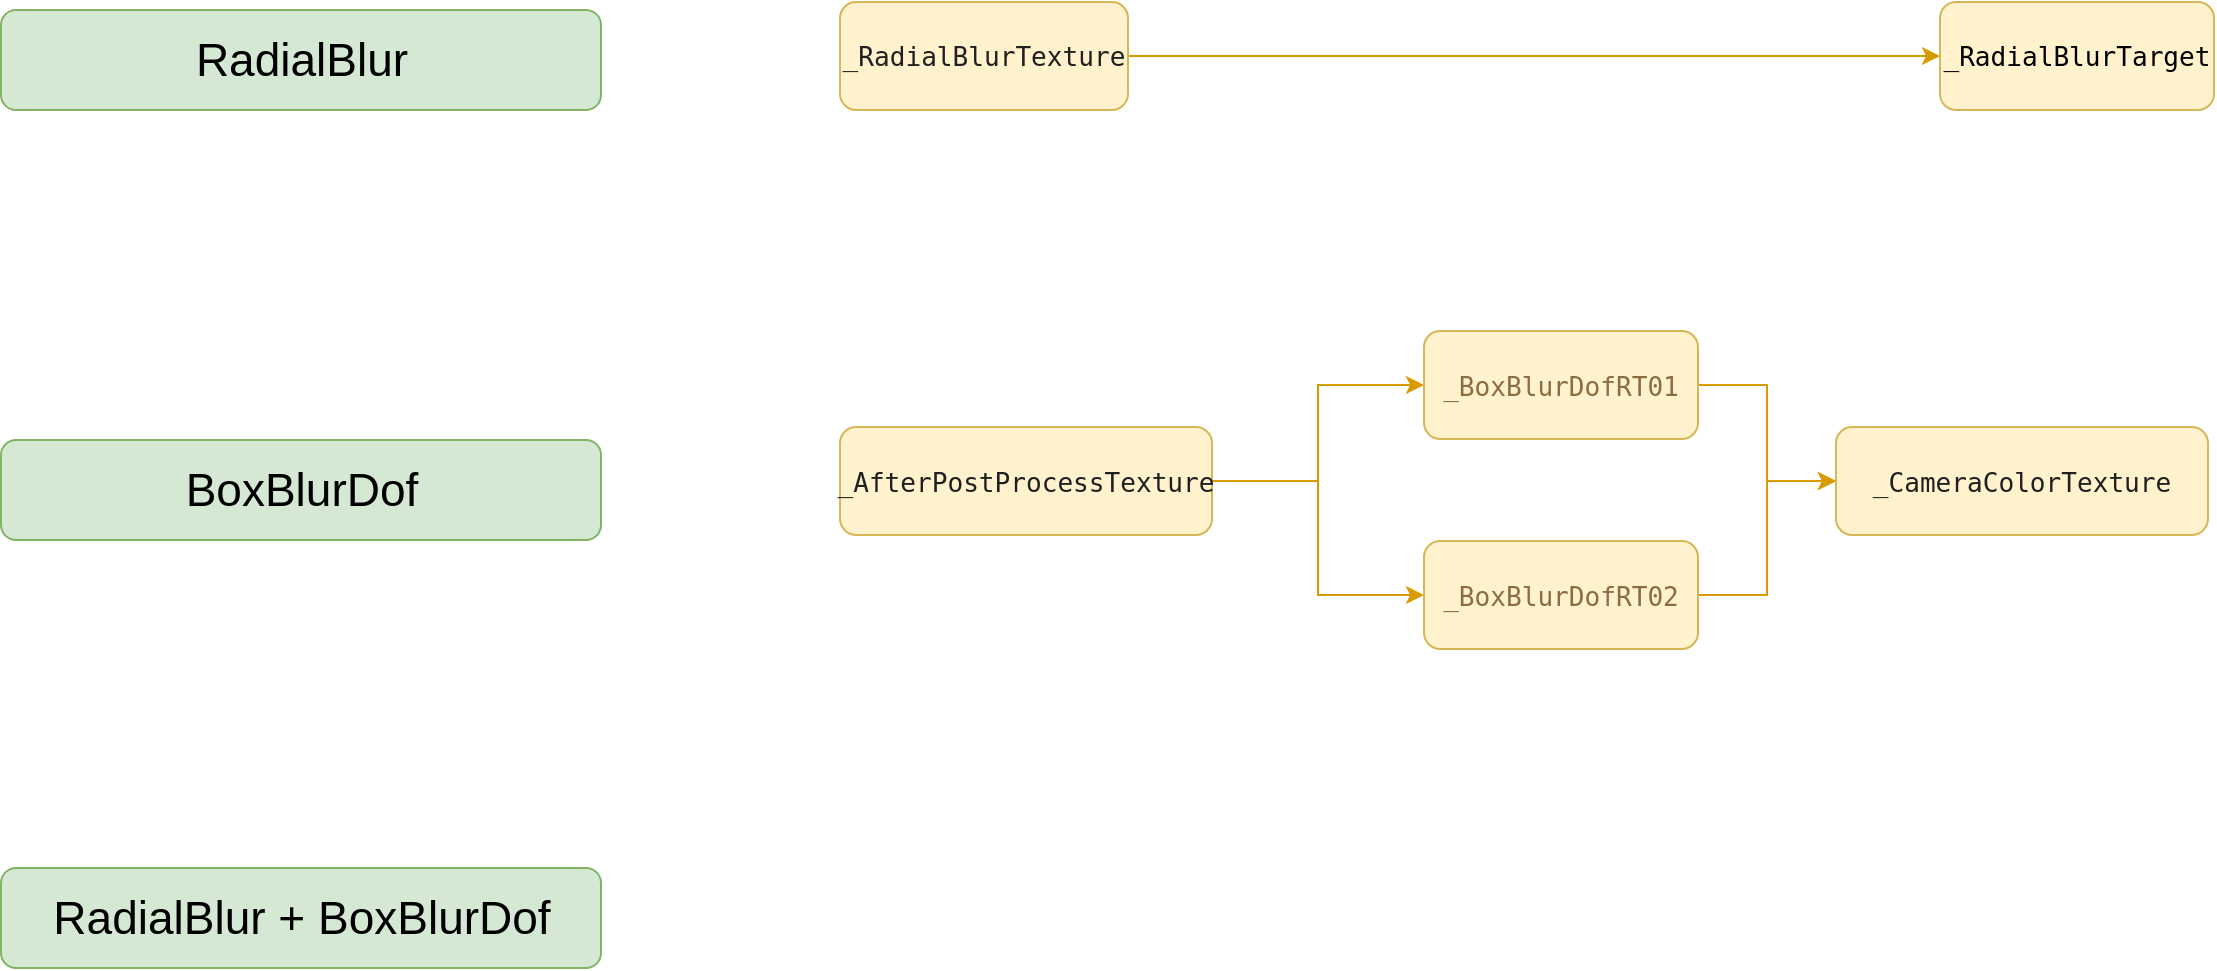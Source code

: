 <mxfile version="20.6.0" type="github">
  <diagram id="ROQpeATMPap4kOnLPtFG" name="第 1 页">
    <mxGraphModel dx="3026" dy="1162" grid="0" gridSize="10" guides="1" tooltips="1" connect="1" arrows="1" fold="1" page="0" pageScale="1" pageWidth="827" pageHeight="1169" math="0" shadow="0">
      <root>
        <mxCell id="0" />
        <mxCell id="1" parent="0" />
        <mxCell id="E92-nrNccd6m65gMIvb--3" value="&lt;font style=&quot;font-size: 23px;&quot;&gt;RadialBlur&lt;/font&gt;" style="rounded=1;whiteSpace=wrap;html=1;fillColor=#d5e8d4;strokeColor=#82b366;glass=0;sketch=0;shadow=0;flipV=1;" parent="1" vertex="1">
          <mxGeometry x="-1298.5" y="3" width="300" height="50" as="geometry" />
        </mxCell>
        <mxCell id="E92-nrNccd6m65gMIvb--8" value="&lt;pre style=&quot;color: rgb(32, 32, 32); font-family: &amp;quot;JetBrains Mono&amp;quot;, monospace; font-size: 9.8pt;&quot;&gt;&lt;span style=&quot;color: rgb(0, 0, 0); font-family: Helvetica; font-size: 23px;&quot;&gt;BoxBlurDof&lt;/span&gt;&lt;br&gt;&lt;/pre&gt;" style="rounded=1;whiteSpace=wrap;html=1;fillColor=#d5e8d4;strokeColor=#82b366;glass=0;sketch=0;shadow=0;flipV=1;" parent="1" vertex="1">
          <mxGeometry x="-1298.5" y="218" width="300" height="50" as="geometry" />
        </mxCell>
        <mxCell id="YoJyYA68wJGh0S3YDtXZ-1" value="&lt;span style=&quot;font-size: 23px;&quot;&gt;RadialBlur +&amp;nbsp;&lt;/span&gt;&lt;span style=&quot;font-size: 23px; background-color: initial;&quot;&gt;BoxBlurDof&lt;/span&gt;&lt;span style=&quot;font-size: 23px;&quot;&gt;&lt;br&gt;&lt;/span&gt;" style="rounded=1;whiteSpace=wrap;html=1;fillColor=#d5e8d4;strokeColor=#82b366;glass=0;sketch=0;shadow=0;flipV=1;" parent="1" vertex="1">
          <mxGeometry x="-1298.5" y="432" width="300" height="50" as="geometry" />
        </mxCell>
        <mxCell id="6R4_YF4mNJZMCzkiA29h-5" value="" style="edgeStyle=orthogonalEdgeStyle;rounded=0;orthogonalLoop=1;jettySize=auto;html=1;fontColor=#000000;fillColor=#ffe6cc;strokeColor=#d79b00;" edge="1" parent="1" source="6R4_YF4mNJZMCzkiA29h-3" target="6R4_YF4mNJZMCzkiA29h-4">
          <mxGeometry relative="1" as="geometry" />
        </mxCell>
        <mxCell id="6R4_YF4mNJZMCzkiA29h-3" value="&lt;pre style=&quot;color: rgb(32, 32, 32); font-family: &amp;quot;JetBrains Mono&amp;quot;, monospace; font-size: 9.8pt;&quot;&gt;_RadialBlurTexture&lt;/pre&gt;" style="rounded=1;whiteSpace=wrap;html=1;fillColor=#fff2cc;strokeColor=#d6b656;glass=0;sketch=0;shadow=0;" vertex="1" parent="1">
          <mxGeometry x="-879" y="-1" width="144" height="54" as="geometry" />
        </mxCell>
        <mxCell id="6R4_YF4mNJZMCzkiA29h-4" value="&lt;pre style=&quot;font-family: &amp;quot;JetBrains Mono&amp;quot;, monospace; font-size: 9.8pt;&quot;&gt;_RadialBlurTarget&lt;/pre&gt;" style="rounded=1;whiteSpace=wrap;html=1;fillColor=#fff2cc;strokeColor=#d6b656;glass=0;sketch=0;shadow=0;" vertex="1" parent="1">
          <mxGeometry x="-329" y="-1" width="137" height="54" as="geometry" />
        </mxCell>
        <mxCell id="6R4_YF4mNJZMCzkiA29h-6" value="" style="edgeStyle=orthogonalEdgeStyle;rounded=0;orthogonalLoop=1;jettySize=auto;html=1;fontColor=#000000;fillColor=#ffe6cc;strokeColor=#d79b00;" edge="1" parent="1" source="6R4_YF4mNJZMCzkiA29h-7" target="6R4_YF4mNJZMCzkiA29h-8">
          <mxGeometry relative="1" as="geometry" />
        </mxCell>
        <mxCell id="6R4_YF4mNJZMCzkiA29h-11" style="edgeStyle=orthogonalEdgeStyle;rounded=0;orthogonalLoop=1;jettySize=auto;html=1;entryX=0;entryY=0.5;entryDx=0;entryDy=0;fontColor=#000000;fillColor=#ffe6cc;strokeColor=#d79b00;" edge="1" parent="1" source="6R4_YF4mNJZMCzkiA29h-7" target="6R4_YF4mNJZMCzkiA29h-9">
          <mxGeometry relative="1" as="geometry" />
        </mxCell>
        <mxCell id="6R4_YF4mNJZMCzkiA29h-7" value="&lt;pre style=&quot;color: rgb(32, 32, 32); font-family: &amp;quot;JetBrains Mono&amp;quot;, monospace; font-size: 9.8pt;&quot;&gt;_AfterPostProcessTexture&lt;/pre&gt;" style="rounded=1;whiteSpace=wrap;html=1;fillColor=#fff2cc;strokeColor=#d6b656;glass=0;sketch=0;shadow=0;" vertex="1" parent="1">
          <mxGeometry x="-879" y="211.5" width="186" height="54" as="geometry" />
        </mxCell>
        <mxCell id="6R4_YF4mNJZMCzkiA29h-13" style="edgeStyle=orthogonalEdgeStyle;rounded=0;orthogonalLoop=1;jettySize=auto;html=1;fontColor=#000000;fillColor=#ffe6cc;strokeColor=#d79b00;" edge="1" parent="1" source="6R4_YF4mNJZMCzkiA29h-8" target="6R4_YF4mNJZMCzkiA29h-12">
          <mxGeometry relative="1" as="geometry" />
        </mxCell>
        <mxCell id="6R4_YF4mNJZMCzkiA29h-8" value="&lt;pre style=&quot;font-family: &amp;quot;JetBrains Mono&amp;quot;, monospace; font-size: 9.8pt;&quot;&gt;&lt;pre style=&quot;color: rgb(32, 32, 32); font-family: &amp;quot;JetBrains Mono&amp;quot;, monospace; font-size: 9.8pt;&quot;&gt;&lt;span style=&quot;color:#8c6c41;&quot;&gt;_BoxBlurDofRT01&lt;/span&gt;&lt;/pre&gt;&lt;/pre&gt;" style="rounded=1;whiteSpace=wrap;html=1;fillColor=#fff2cc;strokeColor=#d6b656;glass=0;sketch=0;shadow=0;" vertex="1" parent="1">
          <mxGeometry x="-587" y="163.5" width="137" height="54" as="geometry" />
        </mxCell>
        <mxCell id="6R4_YF4mNJZMCzkiA29h-14" style="edgeStyle=orthogonalEdgeStyle;rounded=0;orthogonalLoop=1;jettySize=auto;html=1;entryX=0;entryY=0.5;entryDx=0;entryDy=0;fontColor=#000000;fillColor=#ffe6cc;strokeColor=#d79b00;" edge="1" parent="1" source="6R4_YF4mNJZMCzkiA29h-9" target="6R4_YF4mNJZMCzkiA29h-12">
          <mxGeometry relative="1" as="geometry" />
        </mxCell>
        <mxCell id="6R4_YF4mNJZMCzkiA29h-9" value="&lt;pre style=&quot;font-family: &amp;quot;JetBrains Mono&amp;quot;, monospace; font-size: 9.8pt;&quot;&gt;&lt;pre style=&quot;color: rgb(32, 32, 32); font-family: &amp;quot;JetBrains Mono&amp;quot;, monospace; font-size: 9.8pt;&quot;&gt;&lt;span style=&quot;color:#8c6c41;&quot;&gt;_BoxBlurDofRT02&lt;/span&gt;&lt;/pre&gt;&lt;/pre&gt;" style="rounded=1;whiteSpace=wrap;html=1;fillColor=#fff2cc;strokeColor=#d6b656;glass=0;sketch=0;shadow=0;" vertex="1" parent="1">
          <mxGeometry x="-587" y="268.5" width="137" height="54" as="geometry" />
        </mxCell>
        <mxCell id="6R4_YF4mNJZMCzkiA29h-12" value="&lt;pre style=&quot;color: rgb(32, 32, 32); font-family: &amp;quot;JetBrains Mono&amp;quot;, monospace; font-size: 9.8pt;&quot;&gt;_CameraColorTexture&lt;/pre&gt;" style="rounded=1;whiteSpace=wrap;html=1;fillColor=#fff2cc;strokeColor=#d6b656;glass=0;sketch=0;shadow=0;" vertex="1" parent="1">
          <mxGeometry x="-381" y="211.5" width="186" height="54" as="geometry" />
        </mxCell>
      </root>
    </mxGraphModel>
  </diagram>
</mxfile>
